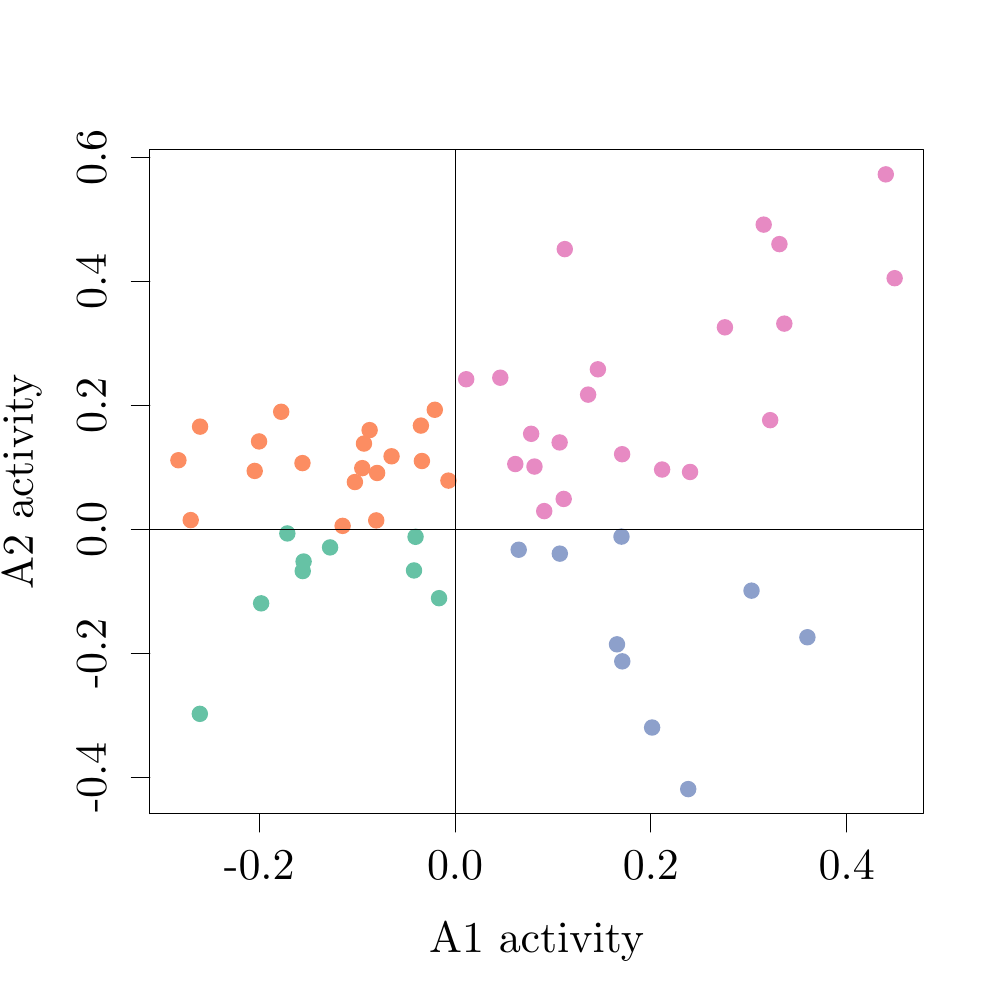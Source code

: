% Created by tikzDevice version 0.8.1 on 2015-03-21 14:29:50
% !TEX encoding = UTF-8 Unicode
\documentclass[11pt]{memoir}
\nonstopmode

\usepackage{tikz}

\usepackage[active,tightpage,psfixbb]{preview}

\PreviewEnvironment{pgfpicture}

\setlength\PreviewBorder{0pt}

\usepackage{amsmath}
\newcommand{\SweaveOpts}[1]{}  % do not interfere with LaTeX
\newcommand{\SweaveInput}[1]{} % because they are not real TeX commands
\newcommand{\Sexpr}[1]{}       % will only be parsed by R


\usepackage{geometry}
\usepackage{amsmath}
\usepackage{lscape}
\geometry{verbose,tmargin=2.5cm,bmargin=2.5cm,lmargin=2.5cm,rmargin=2.5cm}


\begin{document}

\begin{tikzpicture}[x=1pt,y=1pt]
\definecolor{fillColor}{RGB}{255,255,255}
\path[use as bounding box,fill=fillColor,fill opacity=0.00] (0,0) rectangle (361.35,361.35);
\begin{scope}
\path[clip] ( 54.12, 67.32) rectangle (333.63,307.23);
\definecolor{fillColor}{RGB}{141,160,203}

\path[fill=fillColor] (271.56,147.92) circle (  2.97);
\definecolor{fillColor}{RGB}{102,194,165}

\path[fill=fillColor] ( 72.21,103.40) circle (  2.97);
\definecolor{fillColor}{RGB}{252,141,98}

\path[fill=fillColor] ( 72.29,207.18) circle (  2.97);

\path[fill=fillColor] (101.61,212.55) circle (  2.97);
\definecolor{fillColor}{RGB}{231,138,195}

\path[fill=fillColor] (278.30,209.52) circle (  2.97);
\definecolor{fillColor}{RGB}{252,141,98}

\path[fill=fillColor] (152.09,207.56) circle (  2.97);

\path[fill=fillColor] (152.45,194.76) circle (  2.97);
\definecolor{fillColor}{RGB}{102,194,165}

\path[fill=fillColor] (103.83,168.59) circle (  2.97);
\definecolor{fillColor}{RGB}{231,138,195}

\path[fill=fillColor] (283.41,244.41) circle (  2.97);

\path[fill=fillColor] (261.95,243.07) circle (  2.97);
\definecolor{fillColor}{RGB}{252,141,98}

\path[fill=fillColor] (136.27,190.44) circle (  2.97);
\definecolor{fillColor}{RGB}{141,160,203}

\path[fill=fillColor] (291.75,131.08) circle (  2.97);
\definecolor{fillColor}{RGB}{102,194,165}

\path[fill=fillColor] (149.60,155.22) circle (  2.97);
\definecolor{fillColor}{RGB}{231,138,195}

\path[fill=fillColor] (249.35,190.80) circle (  2.97);
\definecolor{fillColor}{RGB}{252,141,98}

\path[fill=fillColor] ( 92.04,191.18) circle (  2.97);
\definecolor{fillColor}{RGB}{231,138,195}

\path[fill=fillColor] (216.05,227.90) circle (  2.97);
\definecolor{fillColor}{RGB}{252,141,98}

\path[fill=fillColor] ( 64.47,195.04) circle (  2.97);
\definecolor{fillColor}{RGB}{141,160,203}

\path[fill=fillColor] (235.64, 98.46) circle (  2.97);
\definecolor{fillColor}{RGB}{231,138,195}

\path[fill=fillColor] (168.46,224.31) circle (  2.97);

\path[fill=fillColor] (203.69,181.06) circle (  2.97);
\definecolor{fillColor}{RGB}{252,141,98}

\path[fill=fillColor] (133.56,205.93) circle (  2.97);

\path[fill=fillColor] (131.52,201.07) circle (  2.97);

\path[fill=fillColor] (162.04,187.68) circle (  2.97);
\definecolor{fillColor}{RGB}{231,138,195}

\path[fill=fillColor] (320.08,298.34) circle (  2.97);
\definecolor{fillColor}{RGB}{252,141,98}

\path[fill=fillColor] (157.11,213.28) circle (  2.97);
\definecolor{fillColor}{RGB}{231,138,195}

\path[fill=fillColor] (186.20,193.67) circle (  2.97);
\definecolor{fillColor}{RGB}{102,194,165}

\path[fill=fillColor] (109.70,158.45) circle (  2.97);
\definecolor{fillColor}{RGB}{231,138,195}

\path[fill=fillColor] (193.13,192.76) circle (  2.97);
\definecolor{fillColor}{RGB}{141,160,203}

\path[fill=fillColor] (202.29,161.29) circle (  2.97);

\path[fill=fillColor] (222.95,128.52) circle (  2.97);
\definecolor{fillColor}{RGB}{252,141,98}

\path[fill=fillColor] (128.24,187.16) circle (  2.97);
\definecolor{fillColor}{RGB}{102,194,165}

\path[fill=fillColor] ( 94.36,143.33) circle (  2.97);

\path[fill=fillColor] (119.27,163.54) circle (  2.97);
\definecolor{fillColor}{RGB}{231,138,195}

\path[fill=fillColor] (191.93,204.59) circle (  2.97);
\definecolor{fillColor}{RGB}{141,160,203}

\path[fill=fillColor] (187.43,162.70) circle (  2.97);

\path[fill=fillColor] (224.86,122.37) circle (  2.97);
\definecolor{fillColor}{RGB}{252,141,98}

\path[fill=fillColor] (109.29,194.01) circle (  2.97);
\definecolor{fillColor}{RGB}{231,138,195}

\path[fill=fillColor] (323.28,260.82) circle (  2.97);
\definecolor{fillColor}{RGB}{141,160,203}

\path[fill=fillColor] (224.57,167.44) circle (  2.97);
\definecolor{fillColor}{RGB}{252,141,98}

\path[fill=fillColor] (123.80,171.32) circle (  2.97);
\definecolor{fillColor}{RGB}{231,138,195}

\path[fill=fillColor] (224.80,197.22) circle (  2.97);
\definecolor{fillColor}{RGB}{102,194,165}

\path[fill=fillColor] (150.16,167.37) circle (  2.97);
\definecolor{fillColor}{RGB}{231,138,195}

\path[fill=fillColor] (212.51,218.75) circle (  2.97);

\path[fill=fillColor] (239.25,191.68) circle (  2.97);

\path[fill=fillColor] (196.65,176.66) circle (  2.97);
\definecolor{fillColor}{RGB}{102,194,165}

\path[fill=fillColor] (109.39,154.99) circle (  2.97);

\path[fill=fillColor] (158.65,145.20) circle (  2.97);
\definecolor{fillColor}{RGB}{231,138,195}

\path[fill=fillColor] (204.08,271.33) circle (  2.97);
\definecolor{fillColor}{RGB}{252,141,98}

\path[fill=fillColor] (135.95,173.30) circle (  2.97);
\definecolor{fillColor}{RGB}{231,138,195}

\path[fill=fillColor] (275.96,280.18) circle (  2.97);
\definecolor{fillColor}{RGB}{252,141,98}

\path[fill=fillColor] ( 93.61,201.84) circle (  2.97);

\path[fill=fillColor] ( 68.91,173.41) circle (  2.97);
\definecolor{fillColor}{RGB}{231,138,195}

\path[fill=fillColor] (202.22,201.47) circle (  2.97);
\definecolor{fillColor}{RGB}{252,141,98}

\path[fill=fillColor] (130.91,192.19) circle (  2.97);
\definecolor{fillColor}{RGB}{141,160,203}

\path[fill=fillColor] (248.68, 76.21) circle (  2.97);
\definecolor{fillColor}{RGB}{231,138,195}

\path[fill=fillColor] (180.78,224.86) circle (  2.97);

\path[fill=fillColor] (281.64,273.14) circle (  2.97);
\definecolor{fillColor}{RGB}{252,141,98}

\path[fill=fillColor] (141.49,196.47) circle (  2.97);
\end{scope}
\begin{scope}
\path[clip] (  0.00,  0.00) rectangle (361.35,361.35);
\definecolor{drawColor}{RGB}{0,0,0}

\path[draw=drawColor,line width= 0.4pt,line join=round,line cap=round] ( 93.69, 67.32) -- (305.96, 67.32);

\path[draw=drawColor,line width= 0.4pt,line join=round,line cap=round] ( 93.69, 67.32) -- ( 93.69, 60.72);

\path[draw=drawColor,line width= 0.4pt,line join=round,line cap=round] (164.45, 67.32) -- (164.45, 60.72);

\path[draw=drawColor,line width= 0.4pt,line join=round,line cap=round] (235.20, 67.32) -- (235.20, 60.72);

\path[draw=drawColor,line width= 0.4pt,line join=round,line cap=round] (305.96, 67.32) -- (305.96, 60.72);

\node[text=drawColor,anchor=base,inner sep=0pt, outer sep=0pt, scale=  1.45] at ( 93.69, 43.56) {-0.2};

\node[text=drawColor,anchor=base,inner sep=0pt, outer sep=0pt, scale=  1.45] at (164.45, 43.56) {0.0};

\node[text=drawColor,anchor=base,inner sep=0pt, outer sep=0pt, scale=  1.45] at (235.20, 43.56) {0.2};

\node[text=drawColor,anchor=base,inner sep=0pt, outer sep=0pt, scale=  1.45] at (305.96, 43.56) {0.4};

\path[draw=drawColor,line width= 0.4pt,line join=round,line cap=round] ( 54.12, 80.40) -- ( 54.12,304.37);

\path[draw=drawColor,line width= 0.4pt,line join=round,line cap=round] ( 54.12, 80.40) -- ( 47.52, 80.40);

\path[draw=drawColor,line width= 0.4pt,line join=round,line cap=round] ( 54.12,125.19) -- ( 47.52,125.19);

\path[draw=drawColor,line width= 0.4pt,line join=round,line cap=round] ( 54.12,169.99) -- ( 47.52,169.99);

\path[draw=drawColor,line width= 0.4pt,line join=round,line cap=round] ( 54.12,214.78) -- ( 47.52,214.78);

\path[draw=drawColor,line width= 0.4pt,line join=round,line cap=round] ( 54.12,259.57) -- ( 47.52,259.57);

\path[draw=drawColor,line width= 0.4pt,line join=round,line cap=round] ( 54.12,304.37) -- ( 47.52,304.37);

\node[text=drawColor,rotate= 90.00,anchor=base,inner sep=0pt, outer sep=0pt, scale=  1.45] at ( 38.28, 80.40) {-0.4};

\node[text=drawColor,rotate= 90.00,anchor=base,inner sep=0pt, outer sep=0pt, scale=  1.45] at ( 38.28,125.19) {-0.2};

\node[text=drawColor,rotate= 90.00,anchor=base,inner sep=0pt, outer sep=0pt, scale=  1.45] at ( 38.28,169.99) {0.0};

\node[text=drawColor,rotate= 90.00,anchor=base,inner sep=0pt, outer sep=0pt, scale=  1.45] at ( 38.28,214.78) {0.2};

\node[text=drawColor,rotate= 90.00,anchor=base,inner sep=0pt, outer sep=0pt, scale=  1.45] at ( 38.28,259.57) {0.4};

\node[text=drawColor,rotate= 90.00,anchor=base,inner sep=0pt, outer sep=0pt, scale=  1.45] at ( 38.28,304.37) {0.6};

\path[draw=drawColor,line width= 0.4pt,line join=round,line cap=round] ( 54.12, 67.32) --
	(333.63, 67.32) --
	(333.63,307.23) --
	( 54.12,307.23) --
	( 54.12, 67.32);
\end{scope}
\begin{scope}
\path[clip] (  0.00,  0.00) rectangle (361.35,361.35);
\definecolor{drawColor}{RGB}{0,0,0}

\node[text=drawColor,anchor=base,inner sep=0pt, outer sep=0pt, scale=  1.45] at (193.87, 17.16) {A1 activity};

\node[text=drawColor,rotate= 90.00,anchor=base,inner sep=0pt, outer sep=0pt, scale=  1.45] at ( 11.88,187.27) {A2 activity};
\end{scope}
\begin{scope}
\path[clip] ( 54.12, 67.32) rectangle (333.63,307.23);
\definecolor{drawColor}{RGB}{0,0,0}

\path[draw=drawColor,line width= 0.4pt,line join=round,line cap=round] ( 54.12,169.99) -- (333.63,169.99);

\path[draw=drawColor,line width= 0.4pt,line join=round,line cap=round] (164.45, 67.32) -- (164.45,307.23);
\end{scope}
\end{tikzpicture}

\end{document}
